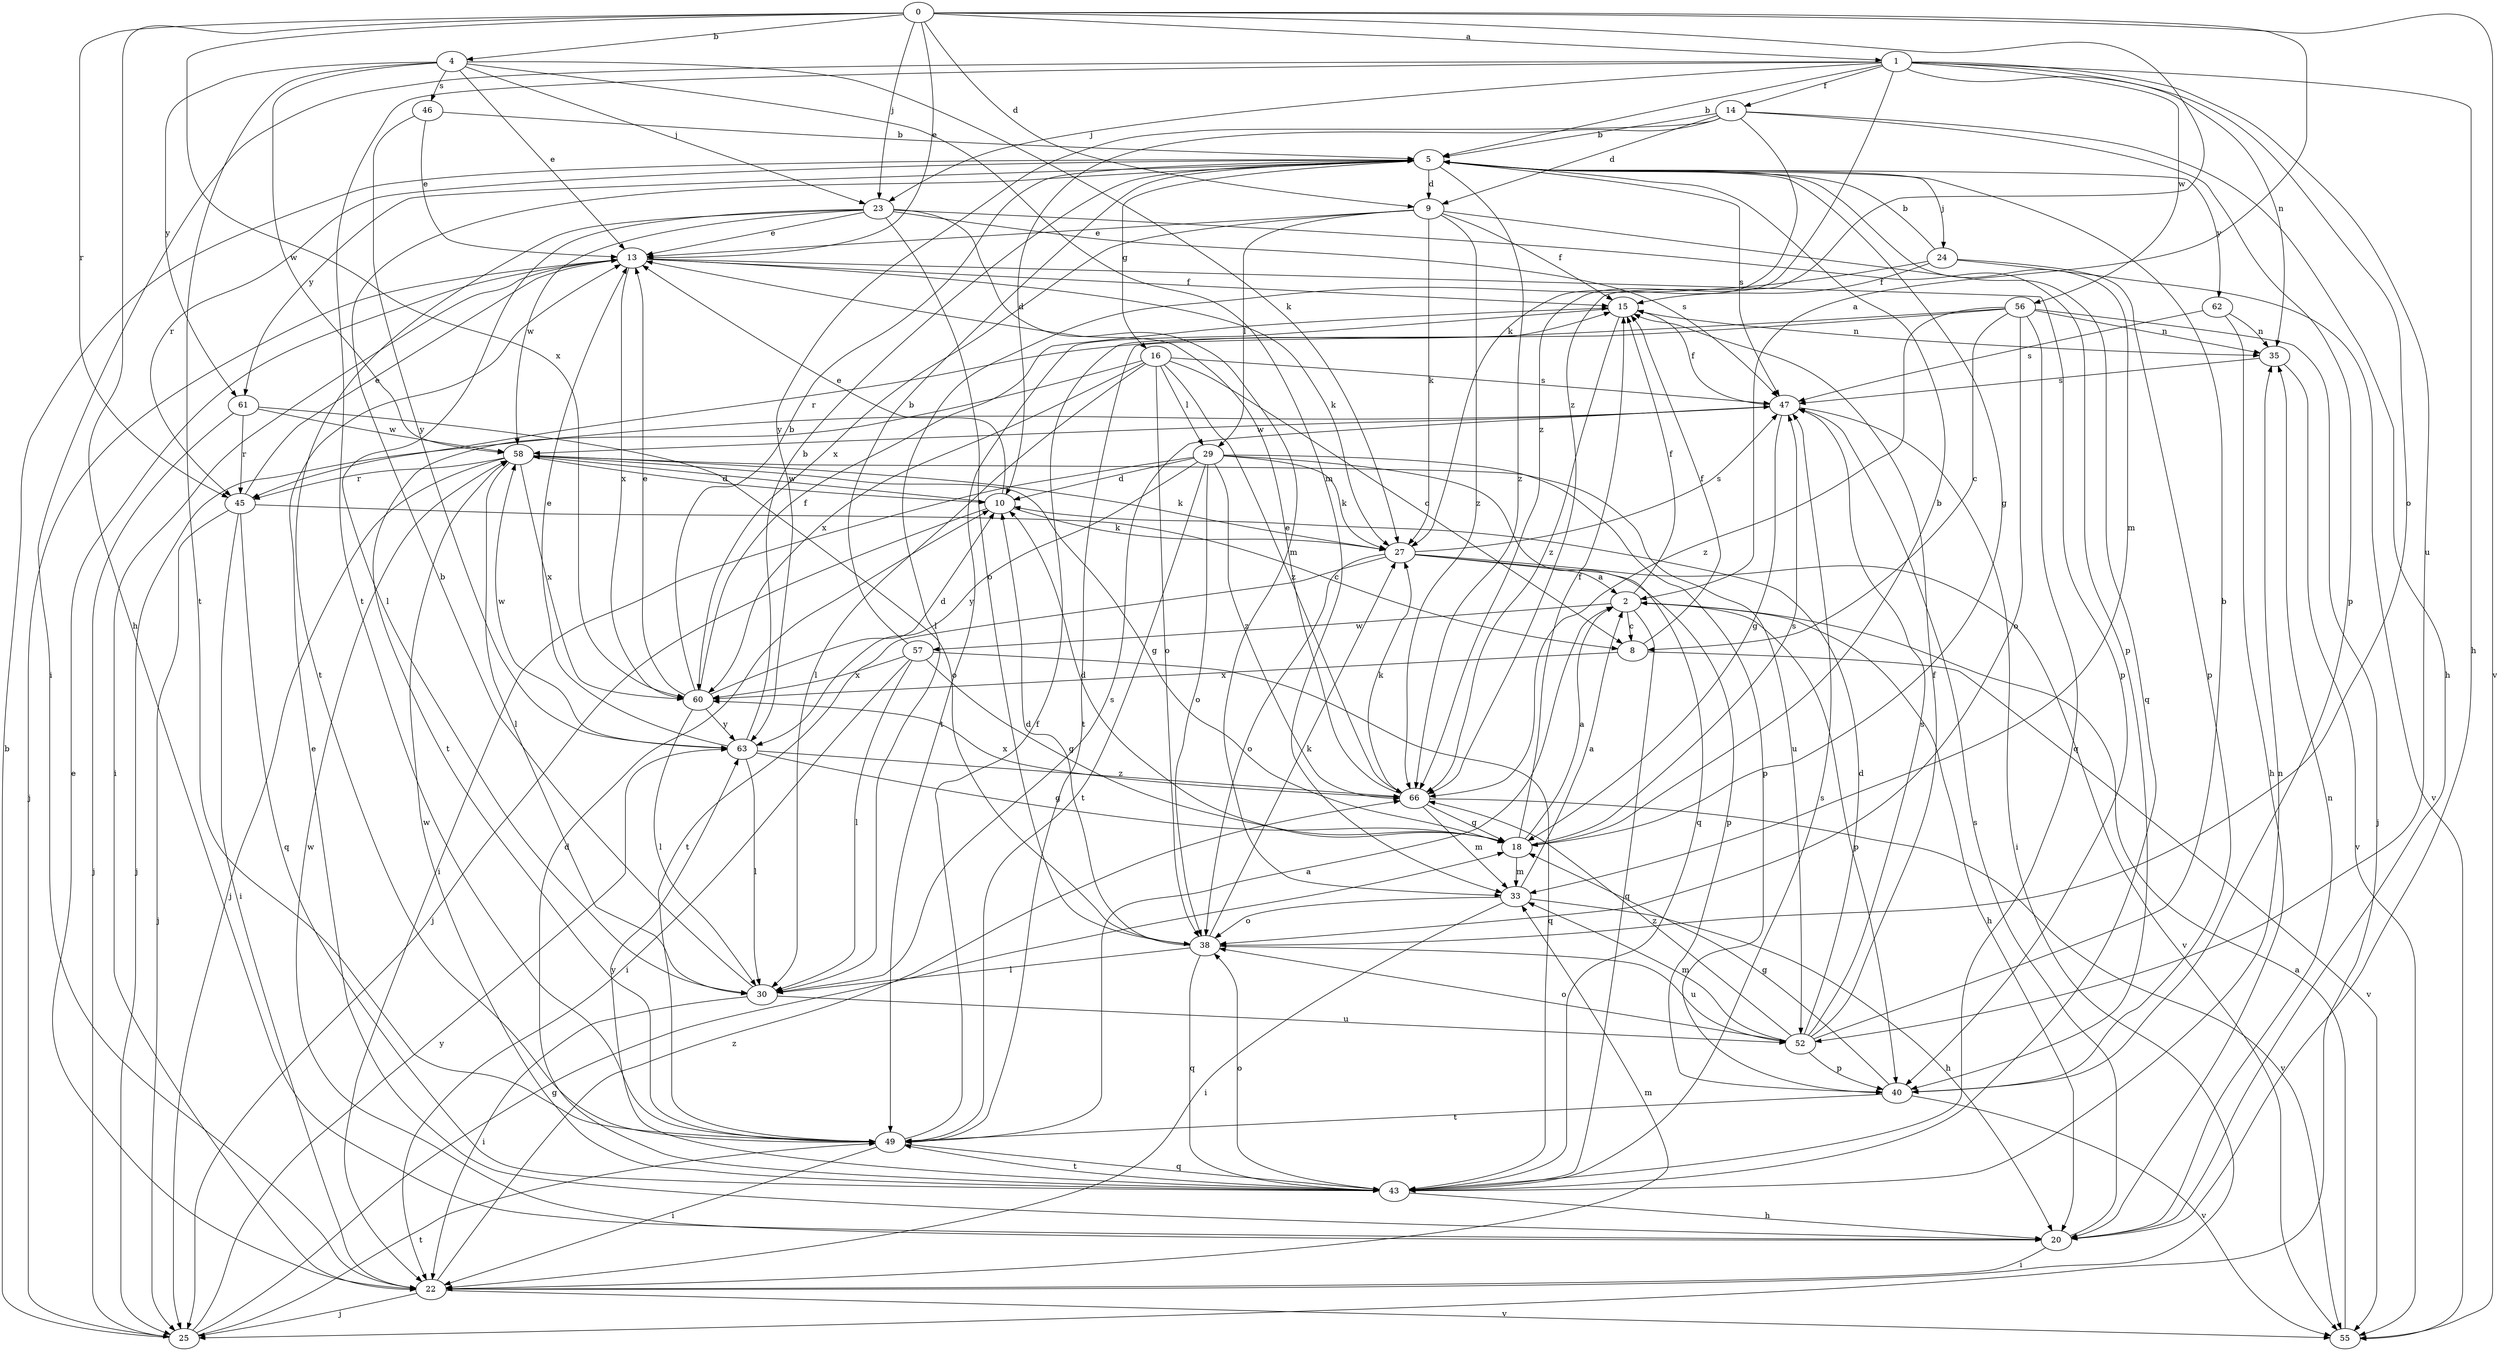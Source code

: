strict digraph  {
0;
1;
2;
4;
5;
8;
9;
10;
13;
14;
15;
16;
18;
20;
22;
23;
24;
25;
27;
29;
30;
33;
35;
38;
40;
43;
45;
46;
47;
49;
52;
55;
56;
57;
58;
60;
61;
62;
63;
66;
0 -> 1  [label=a];
0 -> 2  [label=a];
0 -> 4  [label=b];
0 -> 9  [label=d];
0 -> 13  [label=e];
0 -> 20  [label=h];
0 -> 23  [label=j];
0 -> 45  [label=r];
0 -> 55  [label=v];
0 -> 60  [label=x];
0 -> 66  [label=z];
1 -> 5  [label=b];
1 -> 14  [label=f];
1 -> 20  [label=h];
1 -> 22  [label=i];
1 -> 23  [label=j];
1 -> 35  [label=n];
1 -> 38  [label=o];
1 -> 49  [label=t];
1 -> 52  [label=u];
1 -> 56  [label=w];
1 -> 66  [label=z];
2 -> 8  [label=c];
2 -> 15  [label=f];
2 -> 20  [label=h];
2 -> 40  [label=p];
2 -> 43  [label=q];
2 -> 57  [label=w];
4 -> 13  [label=e];
4 -> 23  [label=j];
4 -> 27  [label=k];
4 -> 33  [label=m];
4 -> 46  [label=s];
4 -> 49  [label=t];
4 -> 58  [label=w];
4 -> 61  [label=y];
5 -> 9  [label=d];
5 -> 16  [label=g];
5 -> 18  [label=g];
5 -> 24  [label=j];
5 -> 33  [label=m];
5 -> 45  [label=r];
5 -> 47  [label=s];
5 -> 61  [label=y];
5 -> 62  [label=y];
5 -> 66  [label=z];
8 -> 15  [label=f];
8 -> 55  [label=v];
8 -> 60  [label=x];
9 -> 13  [label=e];
9 -> 15  [label=f];
9 -> 27  [label=k];
9 -> 29  [label=l];
9 -> 43  [label=q];
9 -> 60  [label=x];
9 -> 66  [label=z];
10 -> 13  [label=e];
10 -> 25  [label=j];
10 -> 27  [label=k];
10 -> 58  [label=w];
13 -> 15  [label=f];
13 -> 22  [label=i];
13 -> 25  [label=j];
13 -> 27  [label=k];
13 -> 40  [label=p];
13 -> 60  [label=x];
14 -> 5  [label=b];
14 -> 9  [label=d];
14 -> 10  [label=d];
14 -> 20  [label=h];
14 -> 27  [label=k];
14 -> 40  [label=p];
14 -> 63  [label=y];
15 -> 35  [label=n];
15 -> 49  [label=t];
15 -> 66  [label=z];
16 -> 8  [label=c];
16 -> 29  [label=l];
16 -> 30  [label=l];
16 -> 38  [label=o];
16 -> 47  [label=s];
16 -> 49  [label=t];
16 -> 60  [label=x];
16 -> 66  [label=z];
18 -> 2  [label=a];
18 -> 5  [label=b];
18 -> 10  [label=d];
18 -> 15  [label=f];
18 -> 33  [label=m];
18 -> 47  [label=s];
20 -> 13  [label=e];
20 -> 22  [label=i];
20 -> 35  [label=n];
20 -> 47  [label=s];
20 -> 58  [label=w];
22 -> 13  [label=e];
22 -> 25  [label=j];
22 -> 33  [label=m];
22 -> 55  [label=v];
22 -> 66  [label=z];
23 -> 13  [label=e];
23 -> 30  [label=l];
23 -> 33  [label=m];
23 -> 38  [label=o];
23 -> 40  [label=p];
23 -> 47  [label=s];
23 -> 49  [label=t];
23 -> 58  [label=w];
24 -> 5  [label=b];
24 -> 15  [label=f];
24 -> 30  [label=l];
24 -> 40  [label=p];
24 -> 55  [label=v];
25 -> 5  [label=b];
25 -> 18  [label=g];
25 -> 49  [label=t];
25 -> 63  [label=y];
27 -> 2  [label=a];
27 -> 38  [label=o];
27 -> 40  [label=p];
27 -> 47  [label=s];
27 -> 49  [label=t];
27 -> 55  [label=v];
29 -> 10  [label=d];
29 -> 22  [label=i];
29 -> 27  [label=k];
29 -> 38  [label=o];
29 -> 40  [label=p];
29 -> 43  [label=q];
29 -> 49  [label=t];
29 -> 63  [label=y];
29 -> 66  [label=z];
30 -> 5  [label=b];
30 -> 22  [label=i];
30 -> 47  [label=s];
30 -> 52  [label=u];
33 -> 2  [label=a];
33 -> 20  [label=h];
33 -> 22  [label=i];
33 -> 38  [label=o];
35 -> 47  [label=s];
35 -> 55  [label=v];
38 -> 10  [label=d];
38 -> 27  [label=k];
38 -> 30  [label=l];
38 -> 43  [label=q];
38 -> 52  [label=u];
40 -> 18  [label=g];
40 -> 49  [label=t];
40 -> 55  [label=v];
43 -> 10  [label=d];
43 -> 20  [label=h];
43 -> 35  [label=n];
43 -> 38  [label=o];
43 -> 47  [label=s];
43 -> 49  [label=t];
43 -> 58  [label=w];
43 -> 63  [label=y];
45 -> 8  [label=c];
45 -> 13  [label=e];
45 -> 22  [label=i];
45 -> 25  [label=j];
45 -> 43  [label=q];
46 -> 5  [label=b];
46 -> 13  [label=e];
46 -> 63  [label=y];
47 -> 15  [label=f];
47 -> 18  [label=g];
47 -> 22  [label=i];
47 -> 25  [label=j];
47 -> 58  [label=w];
49 -> 2  [label=a];
49 -> 15  [label=f];
49 -> 22  [label=i];
49 -> 43  [label=q];
52 -> 5  [label=b];
52 -> 10  [label=d];
52 -> 15  [label=f];
52 -> 33  [label=m];
52 -> 38  [label=o];
52 -> 40  [label=p];
52 -> 47  [label=s];
52 -> 66  [label=z];
55 -> 2  [label=a];
56 -> 8  [label=c];
56 -> 25  [label=j];
56 -> 35  [label=n];
56 -> 38  [label=o];
56 -> 43  [label=q];
56 -> 45  [label=r];
56 -> 49  [label=t];
56 -> 66  [label=z];
57 -> 5  [label=b];
57 -> 18  [label=g];
57 -> 22  [label=i];
57 -> 30  [label=l];
57 -> 43  [label=q];
57 -> 60  [label=x];
58 -> 10  [label=d];
58 -> 18  [label=g];
58 -> 25  [label=j];
58 -> 27  [label=k];
58 -> 30  [label=l];
58 -> 45  [label=r];
58 -> 52  [label=u];
58 -> 60  [label=x];
60 -> 5  [label=b];
60 -> 10  [label=d];
60 -> 13  [label=e];
60 -> 15  [label=f];
60 -> 30  [label=l];
60 -> 63  [label=y];
61 -> 25  [label=j];
61 -> 38  [label=o];
61 -> 45  [label=r];
61 -> 58  [label=w];
62 -> 20  [label=h];
62 -> 35  [label=n];
62 -> 47  [label=s];
63 -> 5  [label=b];
63 -> 13  [label=e];
63 -> 18  [label=g];
63 -> 30  [label=l];
63 -> 58  [label=w];
63 -> 66  [label=z];
66 -> 13  [label=e];
66 -> 18  [label=g];
66 -> 27  [label=k];
66 -> 33  [label=m];
66 -> 55  [label=v];
66 -> 60  [label=x];
}
